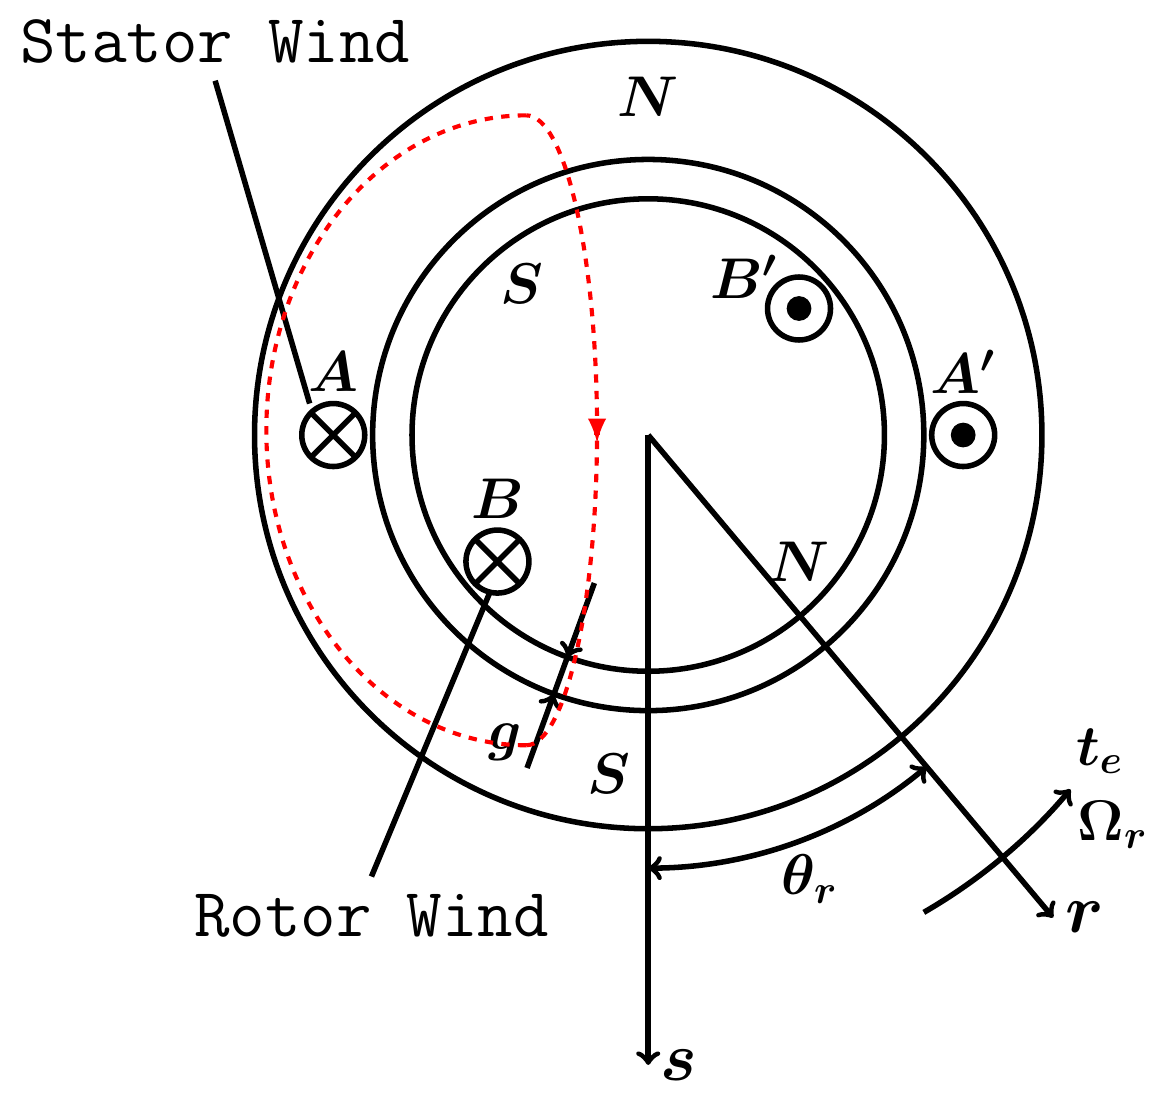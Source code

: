 
\documentclass[tikz,border=4pt]{standalone}
\usepackage{bm}

\begin{document}
 
\usetikzlibrary{arrows}
\begin{tikzpicture}

% 定子和转子
\draw [line width=2pt] (0,0) node (V1) {} circle (5)
		+(0,4.3) node {\huge $\bm{N}$}
		+(-0.5,-4.3) node {\huge $\bm{S}$};
\draw [line width=2pt] (V1) circle(3.5);
\draw [line width=2pt] (V1) circle(3)
		+(130:2.5) node {\huge $\bm{S}$}
		+(-40:2.5) node {\huge $\bm{N}$};


% 绕组
\draw [line width=2pt] (180:4) node (SA1) {} circle(0.4)
	  	+(0,0.8) node {\huge $\bm{A}$}
	  	+(45:0.4)--+(45+180:0.4)
	  	+(-45:0.4)--+(-45+180:0.4);
\draw [line width=2pt] (0:4) node (SA2) {} circle(0.4)
		+(0,0.8) node {\huge $\bm{A'}$};
\draw [fill=black] (SA2) ellipse (0.15 and 0.15);

\draw [line width=2pt] (220:2.5) node (RB1) {} circle(0.4)
		+(0,0.8) node {\huge $\bm{B}$}
		+(45:0.4)--+(45+180:0.4)
	  	+(-45:0.4)--+(-45+180:0.4);
\draw [line width=2pt] (220+180:2.5) node (RB2) {} circle(0.4)
		+(-0.7,0.4) node {\huge $\bm{B'}$};
\draw [fill=black] (RB2) circle(0.15);


% 箭头
\draw [->] [line width=2pt] (0,0)--+(0,-8)
		node [right] {\Huge $\bm{s}$};
\draw [->] [line width=2pt] (0,0)--+(130:-8)
		node [right] {\Huge $\bm{r}$};		
\draw [line width=2pt] [<->] (0,-5.5) arc(-90:-50: 5.5);
\draw (-70:6) node () {\huge $\bm{\theta_r}$};
\draw [line width=2pt] [->] (-60:7) arc(-60:-40: 7);
\draw (-40:7.7) node () {\huge $\bm{\Omega_r}$};
\draw (-35:7) node () {\huge $\bm{t_e}$};

% 标签
\draw [line width=2pt] (SA1)+(-0.3,0.4)--++(-1.5,4.5)
		+(0,0.5) node (SW) {\Huge \texttt{Stator Wind}};
\draw [line width=2pt] (RB1)+(-0.1,-0.4)--++(-1.6,-4)
		+(0,-0.5) node (SW) {\Huge \texttt{Rotor Wind}};
\draw [line width=2pt] [->](-110:2)--++(-110:1);
\draw [line width=2pt] (-110:3)--++(-110:0.5);
\draw [line width=2pt] [<-](-110:3.5)--++(-110:1);
\draw [line width=2pt] (-115:4.3) node () {\huge $\bm{g}$};

% 磁场线
\draw [line width=1.5pt, color=red, dashed] (-1.55,-3.94) arc (-90:-270:3.3 and 4);
\draw [line width=1.5pt, color=red, dashed] (-1.55,-3.94) arc (-90:90:0.9 and 4);
\tikzstyle{myedgestyle} = [-triangle 60]
\draw [line width=2pt, color=red] [-latex](-0.65,0)--(-0.65,-0.1);

\end{tikzpicture}
\end{document}
